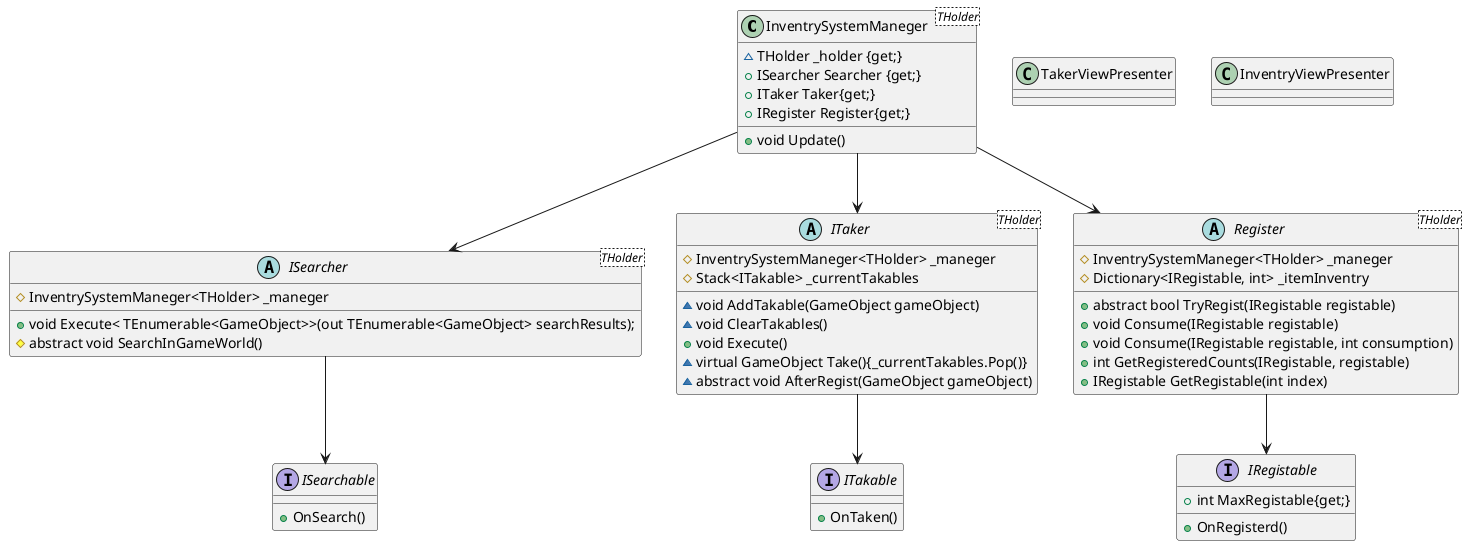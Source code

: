 @startuml InventrySystem

class InventrySystemManeger<THolder>{
    ~ {field} THolder _holder {get;}
    + {field} ISearcher Searcher {get;}
    + {field} ITaker Taker{get;}
    + {field} IRegister Register{get;}
    + {method} void Update()
}

interface ISearchable{
    + {method} OnSearch()
}

interface ITakable{
    + {method} OnTaken()
}

interface IRegistable{
    + {field} int MaxRegistable{get;}

    + {method} OnRegisterd()
}

abstract class ISearcher<THolder>{
    # {field} InventrySystemManeger<THolder> _maneger
    + {method} void Execute< TEnumerable<GameObject>>(out TEnumerable<GameObject> searchResults);
    # {method} abstract void SearchInGameWorld()
}

abstract class ITaker<THolder>{
    # {field} InventrySystemManeger<THolder> _maneger
    # {field} Stack<ITakable> _currentTakables
    ~ {method} void AddTakable(GameObject gameObject)
    ~ {method} void ClearTakables()
    + {method} void Execute()
    ~ {method} virtual GameObject Take(){_currentTakables.Pop()}
    ~ {method} abstract void AfterRegist(GameObject gameObject)
}

abstract class Register<THolder>{
    # {field} InventrySystemManeger<THolder> _maneger
    # {field} Dictionary<IRegistable, int> _itemInventry
    + {method} abstract bool TryRegist(IRegistable registable)
    + {method} void Consume(IRegistable registable)
    + {method} void Consume(IRegistable registable, int consumption)
    + {method} int GetRegisteredCounts(IRegistable, registable)
    + {method} IRegistable GetRegistable(int index)
}

class TakerViewPresenter
class InventryViewPresenter
ITaker --> ITakable
ISearcher --> ISearchable
Register --> IRegistable
InventrySystemManeger --> ISearcher
InventrySystemManeger --> ITaker
InventrySystemManeger --> Register
@enduml

